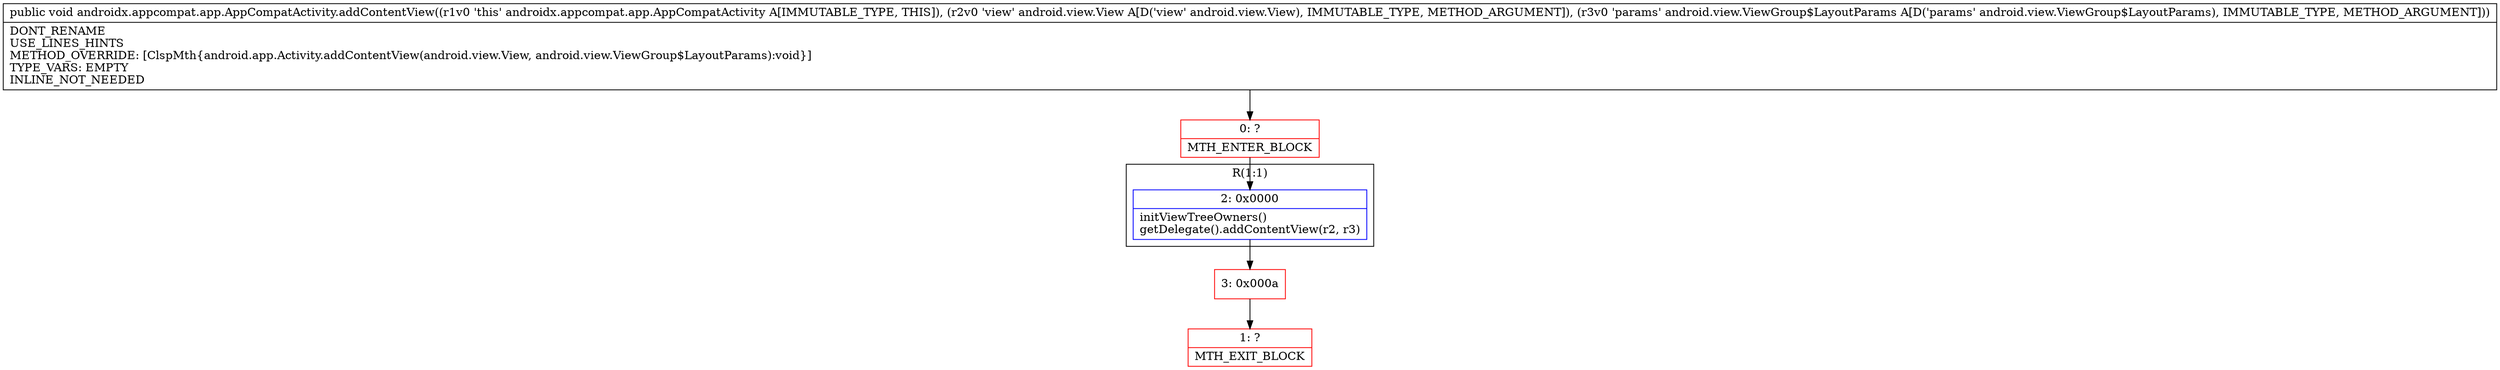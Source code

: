 digraph "CFG forandroidx.appcompat.app.AppCompatActivity.addContentView(Landroid\/view\/View;Landroid\/view\/ViewGroup$LayoutParams;)V" {
subgraph cluster_Region_955827457 {
label = "R(1:1)";
node [shape=record,color=blue];
Node_2 [shape=record,label="{2\:\ 0x0000|initViewTreeOwners()\lgetDelegate().addContentView(r2, r3)\l}"];
}
Node_0 [shape=record,color=red,label="{0\:\ ?|MTH_ENTER_BLOCK\l}"];
Node_3 [shape=record,color=red,label="{3\:\ 0x000a}"];
Node_1 [shape=record,color=red,label="{1\:\ ?|MTH_EXIT_BLOCK\l}"];
MethodNode[shape=record,label="{public void androidx.appcompat.app.AppCompatActivity.addContentView((r1v0 'this' androidx.appcompat.app.AppCompatActivity A[IMMUTABLE_TYPE, THIS]), (r2v0 'view' android.view.View A[D('view' android.view.View), IMMUTABLE_TYPE, METHOD_ARGUMENT]), (r3v0 'params' android.view.ViewGroup$LayoutParams A[D('params' android.view.ViewGroup$LayoutParams), IMMUTABLE_TYPE, METHOD_ARGUMENT]))  | DONT_RENAME\lUSE_LINES_HINTS\lMETHOD_OVERRIDE: [ClspMth\{android.app.Activity.addContentView(android.view.View, android.view.ViewGroup$LayoutParams):void\}]\lTYPE_VARS: EMPTY\lINLINE_NOT_NEEDED\l}"];
MethodNode -> Node_0;Node_2 -> Node_3;
Node_0 -> Node_2;
Node_3 -> Node_1;
}

